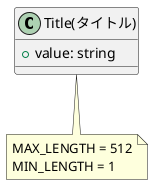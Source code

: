 @startuml Title
class "Title(タイトル)" as Title {
    + value: string
}

note bottom of Title
    MAX_LENGTH = 512
    MIN_LENGTH = 1
end note
@enduml
